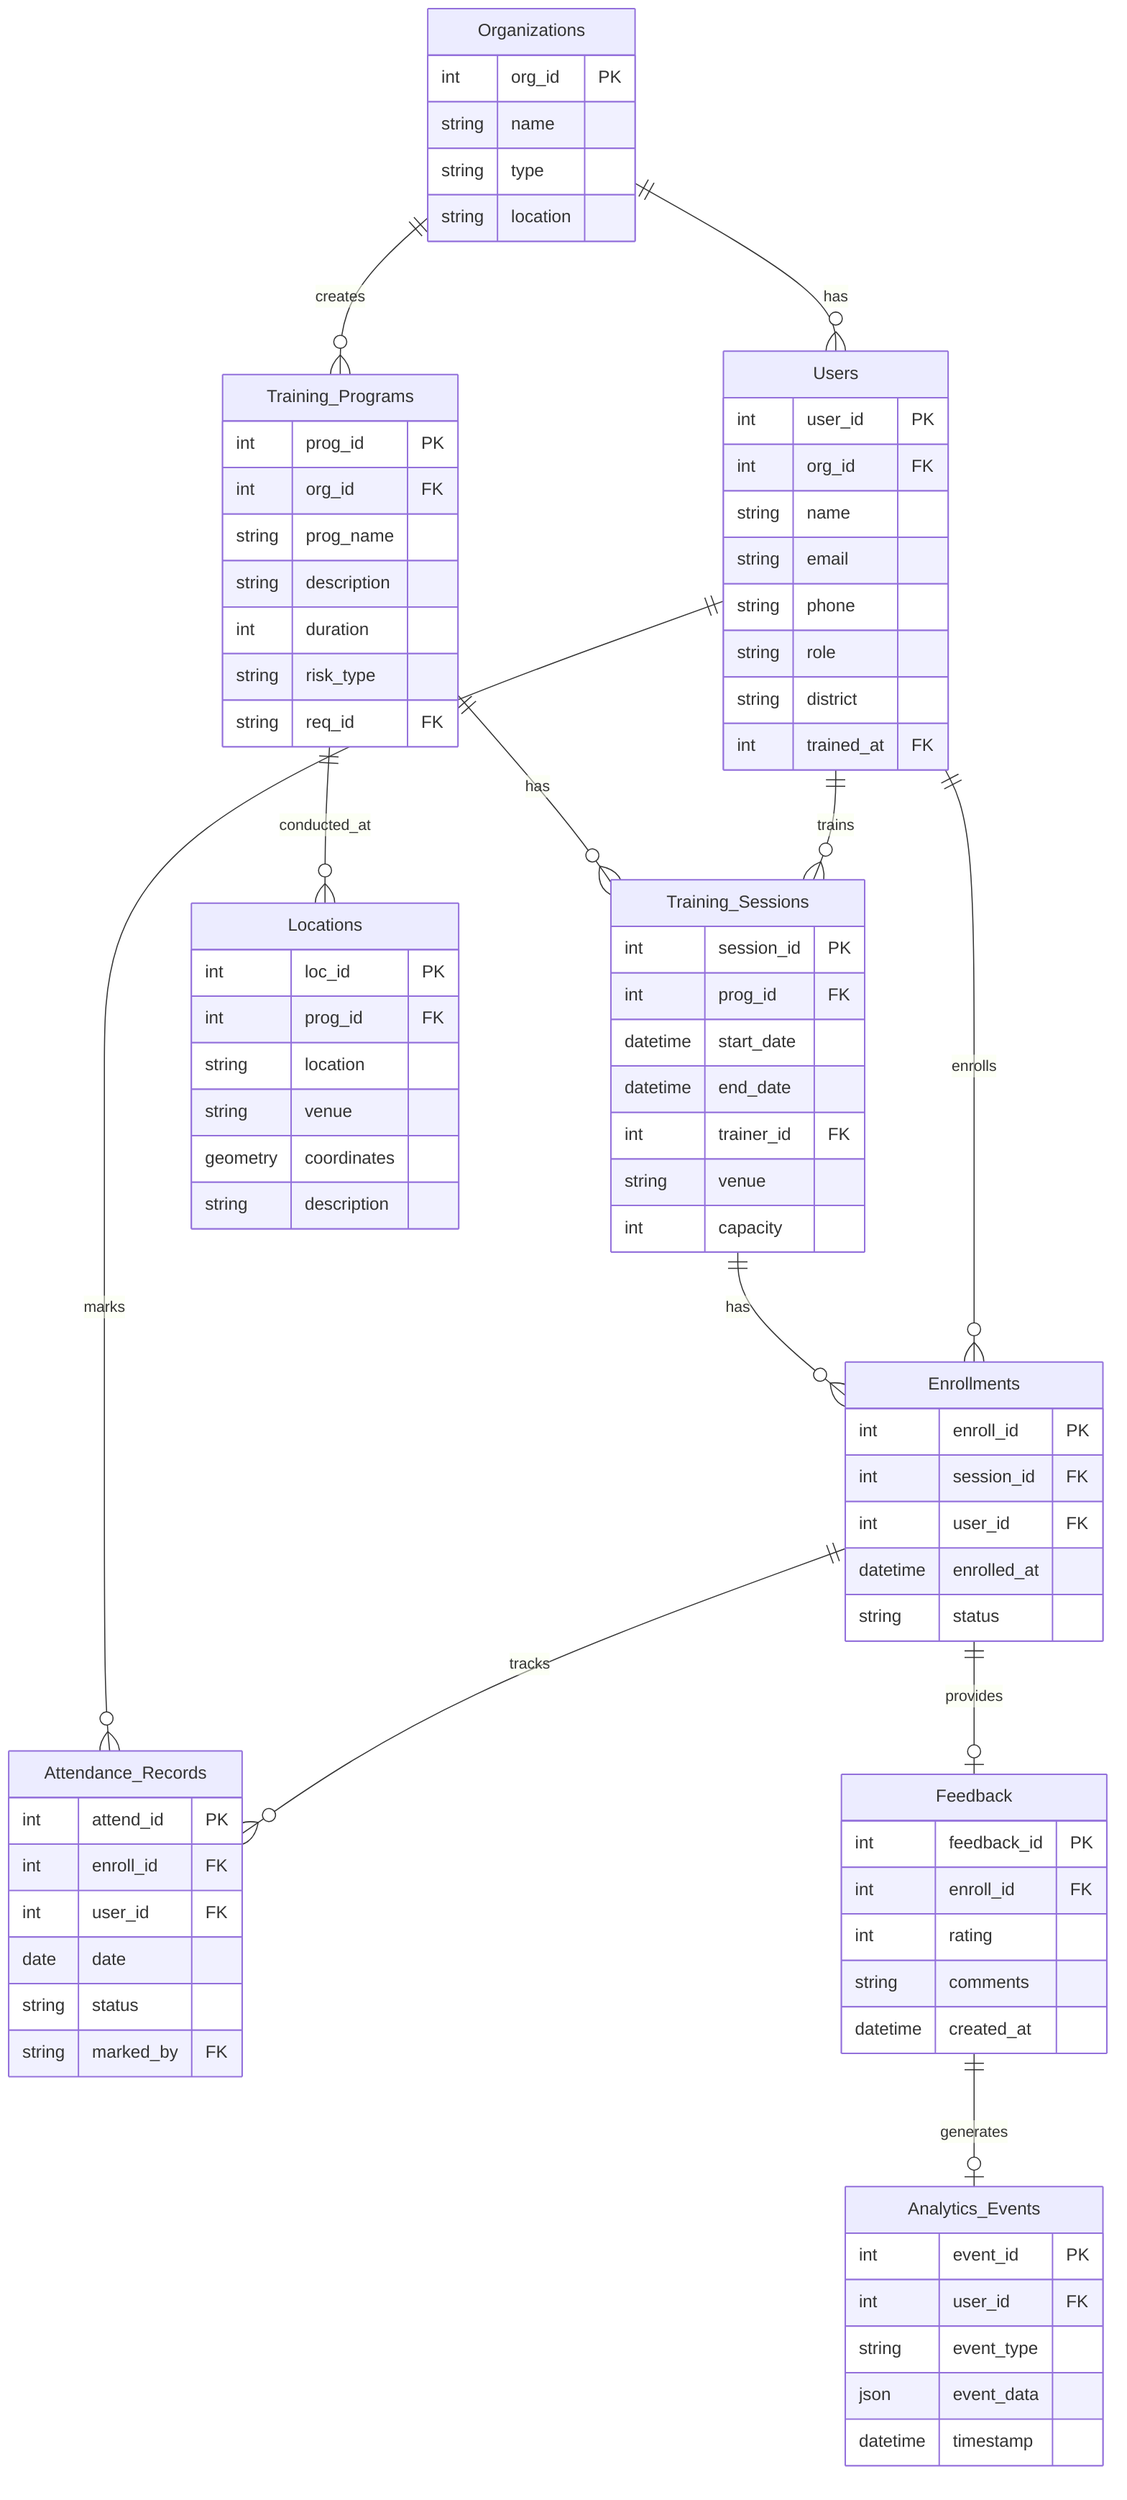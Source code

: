 erDiagram
    Organizations ||--o{ Training_Programs : creates
    Organizations ||--o{ Users : has
    Organizations {
        int org_id PK
        string name
        string type
        string location
    }
    
    Training_Programs ||--o{ Training_Sessions : has
    Training_Programs ||--o{ Locations : conducted_at
    Training_Programs {
        int prog_id PK
        int org_id FK
        string prog_name
        string description
        int duration
        string risk_type
        string req_id FK
    }
    
    Training_Sessions ||--o{ Enrollments : has
    Training_Sessions {
        int session_id PK
        int prog_id FK
        datetime start_date
        datetime end_date
        int trainer_id FK
        string venue
        int capacity
    }
    
    Users ||--o{ Enrollments : enrolls
    Users ||--o{ Training_Sessions : trains
    Users ||--o{ Attendance_Records : marks
    Users {
        int user_id PK
        int org_id FK
        string name
        string email
        string phone
        string role
        string district
        int trained_at FK
    }
    
    Locations {
        int loc_id PK
        int prog_id FK
        string location
        string venue
        geometry coordinates
        string description
    }
    
    Enrollments ||--o{ Attendance_Records : tracks
    Enrollments ||--o| Feedback : provides
    Enrollments {
        int enroll_id PK
        int session_id FK
        int user_id FK
        datetime enrolled_at
        string status
    }
    
    Attendance_Records {
        int attend_id PK
        int enroll_id FK
        int user_id FK
        date date
        string status
        string marked_by FK
    }
    
    Feedback ||--o| Analytics_Events : generates
    Feedback {
        int feedback_id PK
        int enroll_id FK
        int rating
        string comments
        datetime created_at
    }
    
    Analytics_Events {
        int event_id PK
        int user_id FK
        string event_type
        json event_data
        datetime timestamp
    }